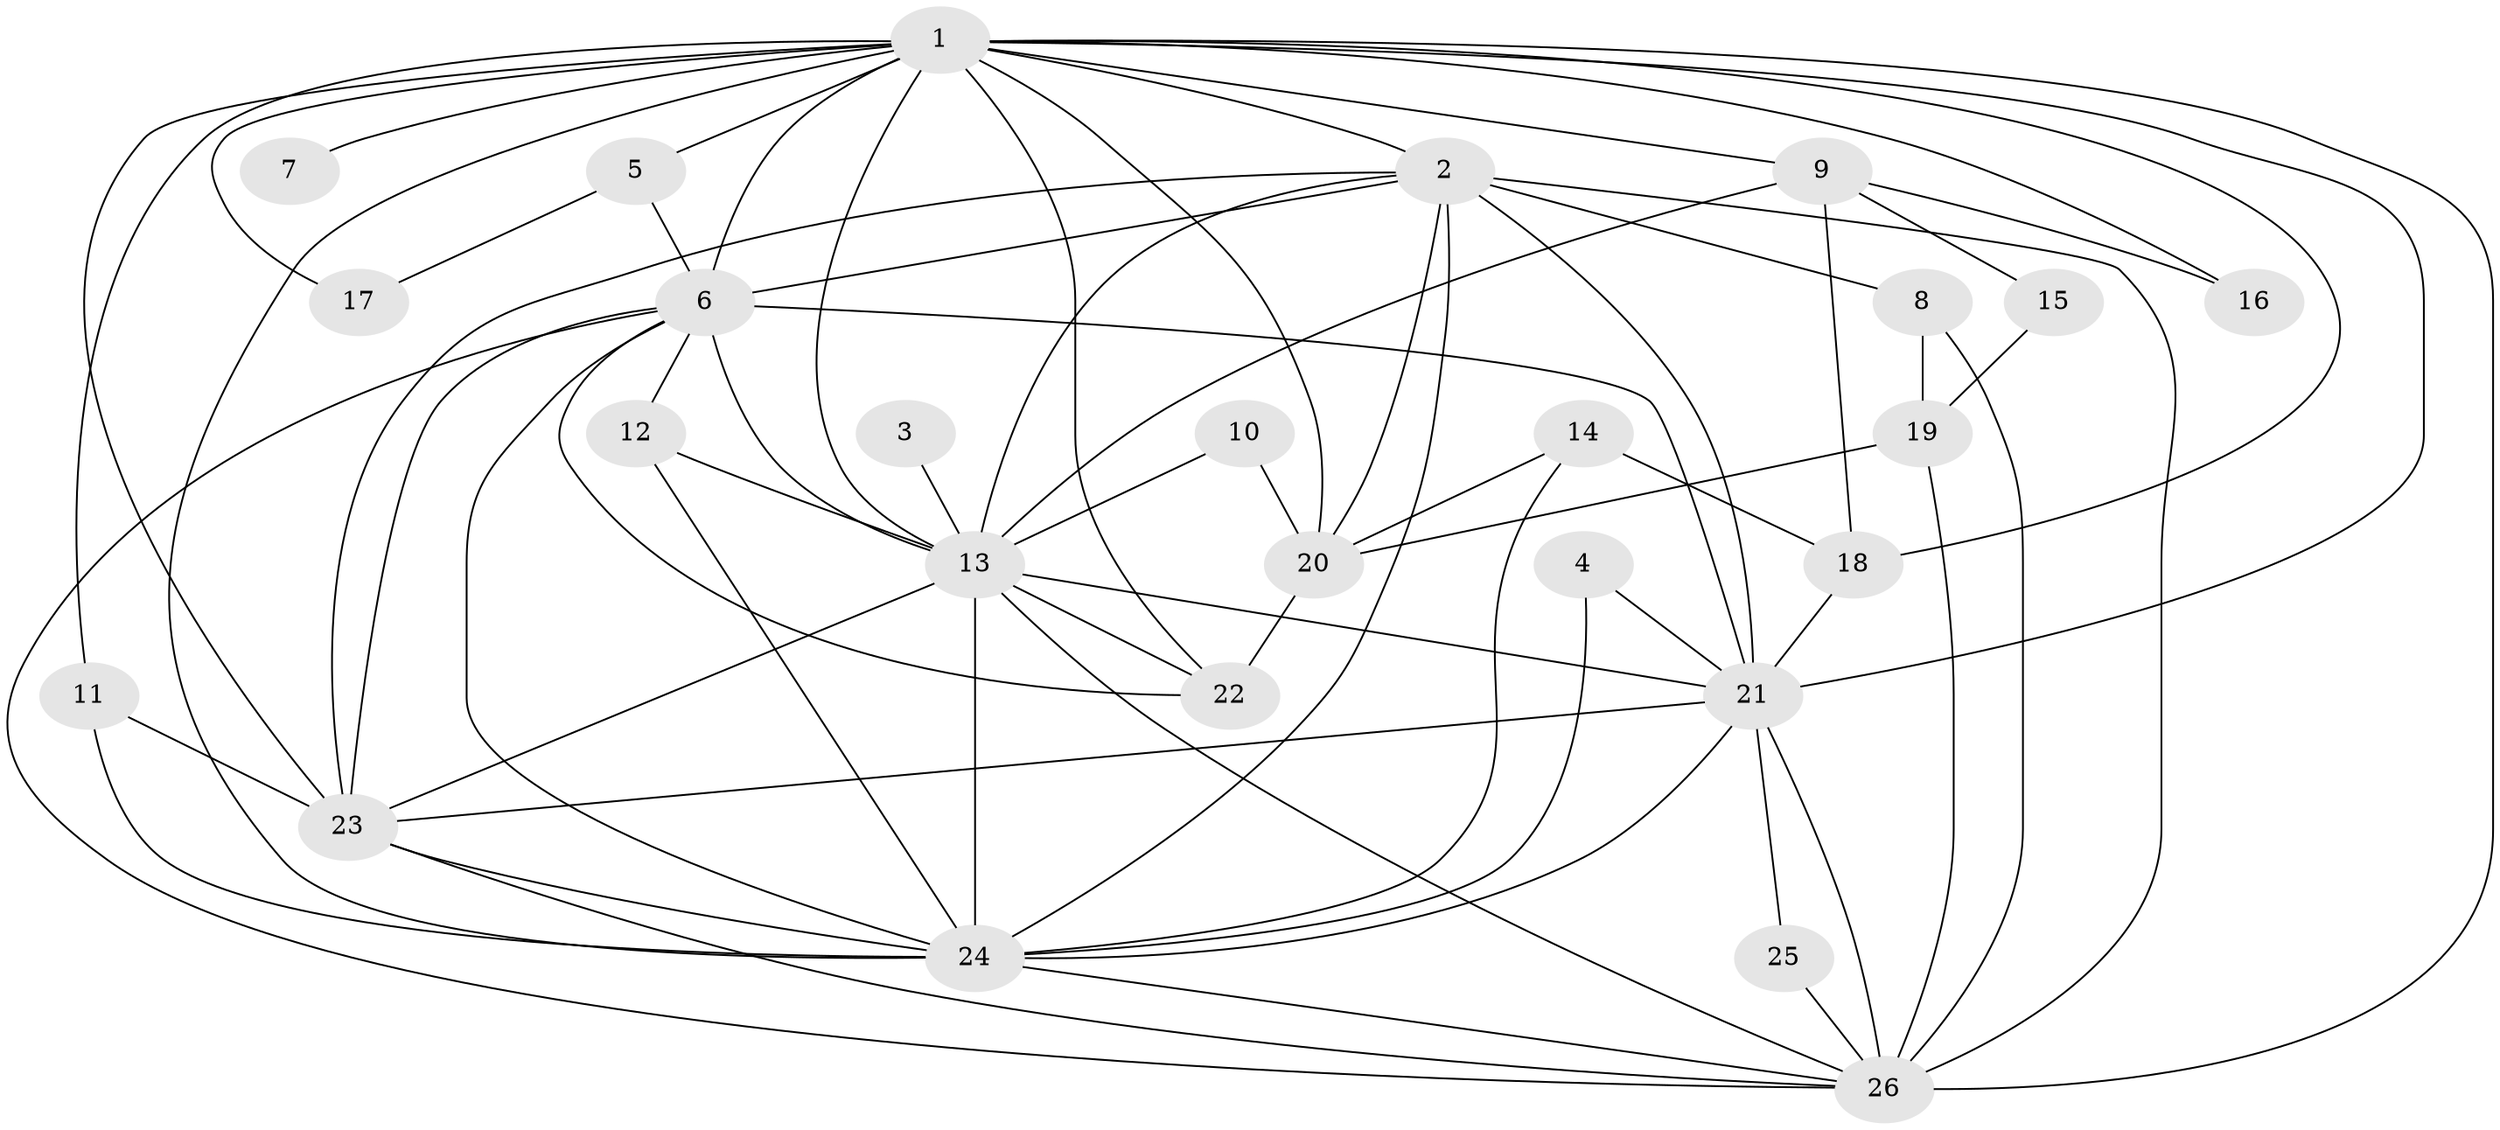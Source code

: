 // original degree distribution, {12: 0.0392156862745098, 16: 0.0392156862745098, 19: 0.0196078431372549, 18: 0.0196078431372549, 15: 0.0392156862745098, 14: 0.0196078431372549, 11: 0.0196078431372549, 7: 0.0196078431372549, 5: 0.0196078431372549, 2: 0.5490196078431373, 3: 0.1568627450980392, 4: 0.0392156862745098, 6: 0.0196078431372549}
// Generated by graph-tools (version 1.1) at 2025/01/03/09/25 03:01:18]
// undirected, 26 vertices, 69 edges
graph export_dot {
graph [start="1"]
  node [color=gray90,style=filled];
  1;
  2;
  3;
  4;
  5;
  6;
  7;
  8;
  9;
  10;
  11;
  12;
  13;
  14;
  15;
  16;
  17;
  18;
  19;
  20;
  21;
  22;
  23;
  24;
  25;
  26;
  1 -- 2 [weight=4.0];
  1 -- 5 [weight=1.0];
  1 -- 6 [weight=3.0];
  1 -- 7 [weight=1.0];
  1 -- 9 [weight=2.0];
  1 -- 11 [weight=1.0];
  1 -- 13 [weight=2.0];
  1 -- 16 [weight=1.0];
  1 -- 17 [weight=2.0];
  1 -- 18 [weight=1.0];
  1 -- 20 [weight=1.0];
  1 -- 21 [weight=2.0];
  1 -- 22 [weight=1.0];
  1 -- 23 [weight=3.0];
  1 -- 24 [weight=2.0];
  1 -- 26 [weight=3.0];
  2 -- 6 [weight=2.0];
  2 -- 8 [weight=1.0];
  2 -- 13 [weight=2.0];
  2 -- 20 [weight=1.0];
  2 -- 21 [weight=4.0];
  2 -- 23 [weight=2.0];
  2 -- 24 [weight=3.0];
  2 -- 26 [weight=2.0];
  3 -- 13 [weight=1.0];
  4 -- 21 [weight=1.0];
  4 -- 24 [weight=1.0];
  5 -- 6 [weight=1.0];
  5 -- 17 [weight=1.0];
  6 -- 12 [weight=1.0];
  6 -- 13 [weight=2.0];
  6 -- 21 [weight=2.0];
  6 -- 22 [weight=1.0];
  6 -- 23 [weight=1.0];
  6 -- 24 [weight=2.0];
  6 -- 26 [weight=1.0];
  8 -- 19 [weight=1.0];
  8 -- 26 [weight=1.0];
  9 -- 13 [weight=1.0];
  9 -- 15 [weight=1.0];
  9 -- 16 [weight=2.0];
  9 -- 18 [weight=1.0];
  10 -- 13 [weight=1.0];
  10 -- 20 [weight=1.0];
  11 -- 23 [weight=1.0];
  11 -- 24 [weight=1.0];
  12 -- 13 [weight=1.0];
  12 -- 24 [weight=1.0];
  13 -- 21 [weight=2.0];
  13 -- 22 [weight=2.0];
  13 -- 23 [weight=1.0];
  13 -- 24 [weight=1.0];
  13 -- 26 [weight=1.0];
  14 -- 18 [weight=1.0];
  14 -- 20 [weight=1.0];
  14 -- 24 [weight=1.0];
  15 -- 19 [weight=1.0];
  18 -- 21 [weight=1.0];
  19 -- 20 [weight=1.0];
  19 -- 26 [weight=1.0];
  20 -- 22 [weight=1.0];
  21 -- 23 [weight=1.0];
  21 -- 24 [weight=1.0];
  21 -- 25 [weight=1.0];
  21 -- 26 [weight=1.0];
  23 -- 24 [weight=1.0];
  23 -- 26 [weight=2.0];
  24 -- 26 [weight=1.0];
  25 -- 26 [weight=2.0];
}
